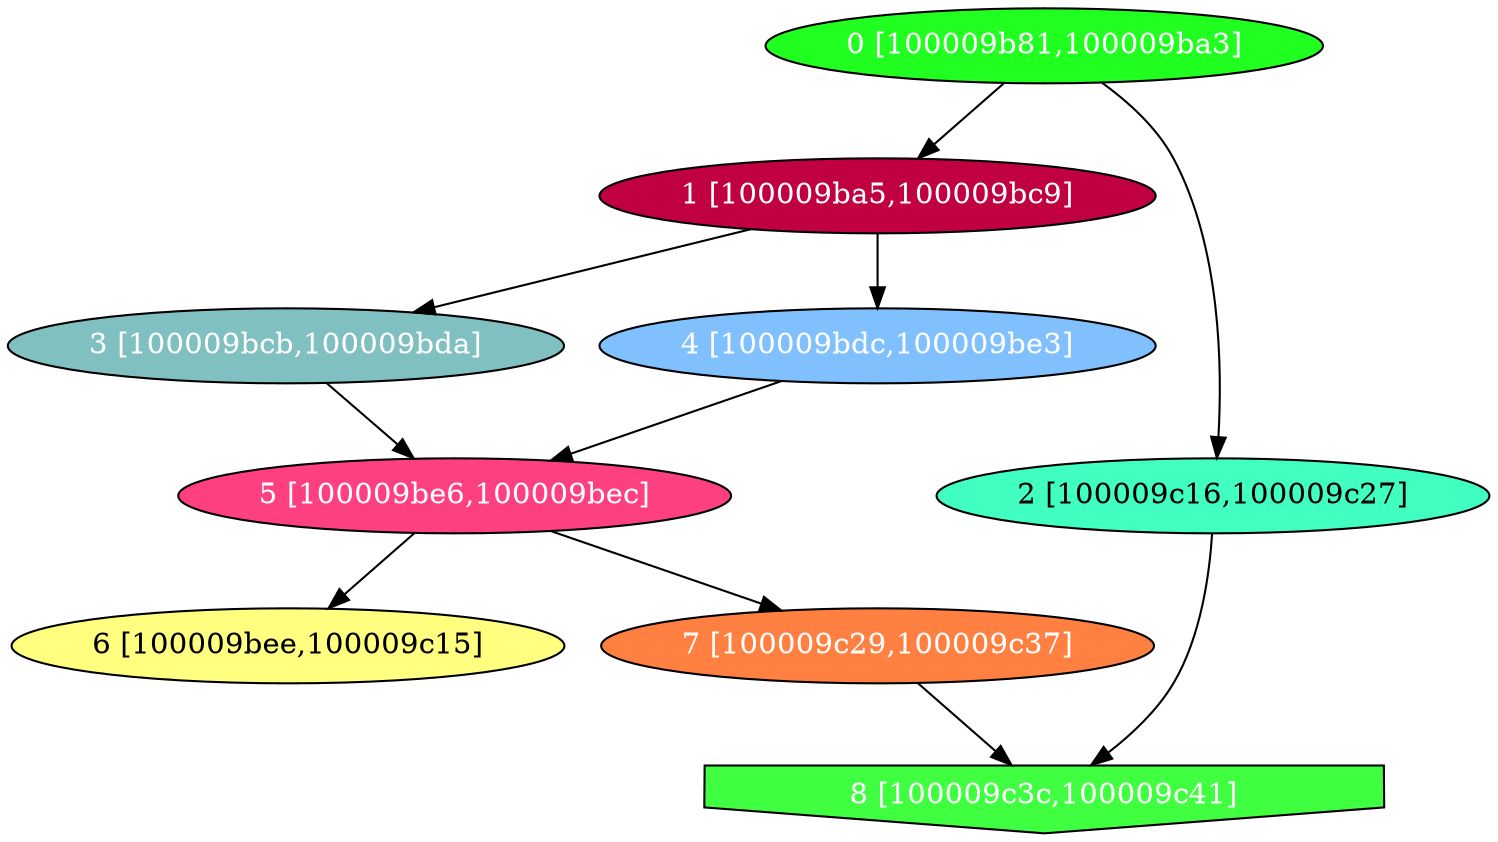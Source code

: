 diGraph tar{
	tar_0  [style=filled fillcolor="#20FF20" fontcolor="#ffffff" shape=oval label="0 [100009b81,100009ba3]"]
	tar_1  [style=filled fillcolor="#C00040" fontcolor="#ffffff" shape=oval label="1 [100009ba5,100009bc9]"]
	tar_2  [style=filled fillcolor="#40FFC0" fontcolor="#000000" shape=oval label="2 [100009c16,100009c27]"]
	tar_3  [style=filled fillcolor="#80C0C0" fontcolor="#ffffff" shape=oval label="3 [100009bcb,100009bda]"]
	tar_4  [style=filled fillcolor="#80C0FF" fontcolor="#ffffff" shape=oval label="4 [100009bdc,100009be3]"]
	tar_5  [style=filled fillcolor="#FF4080" fontcolor="#ffffff" shape=oval label="5 [100009be6,100009bec]"]
	tar_6  [style=filled fillcolor="#FFFF80" fontcolor="#000000" shape=oval label="6 [100009bee,100009c15]"]
	tar_7  [style=filled fillcolor="#FF8040" fontcolor="#ffffff" shape=oval label="7 [100009c29,100009c37]"]
	tar_8  [style=filled fillcolor="#40FF40" fontcolor="#ffffff" shape=invhouse label="8 [100009c3c,100009c41]"]

	tar_0 -> tar_1
	tar_0 -> tar_2
	tar_1 -> tar_3
	tar_1 -> tar_4
	tar_2 -> tar_8
	tar_3 -> tar_5
	tar_4 -> tar_5
	tar_5 -> tar_6
	tar_5 -> tar_7
	tar_7 -> tar_8
}